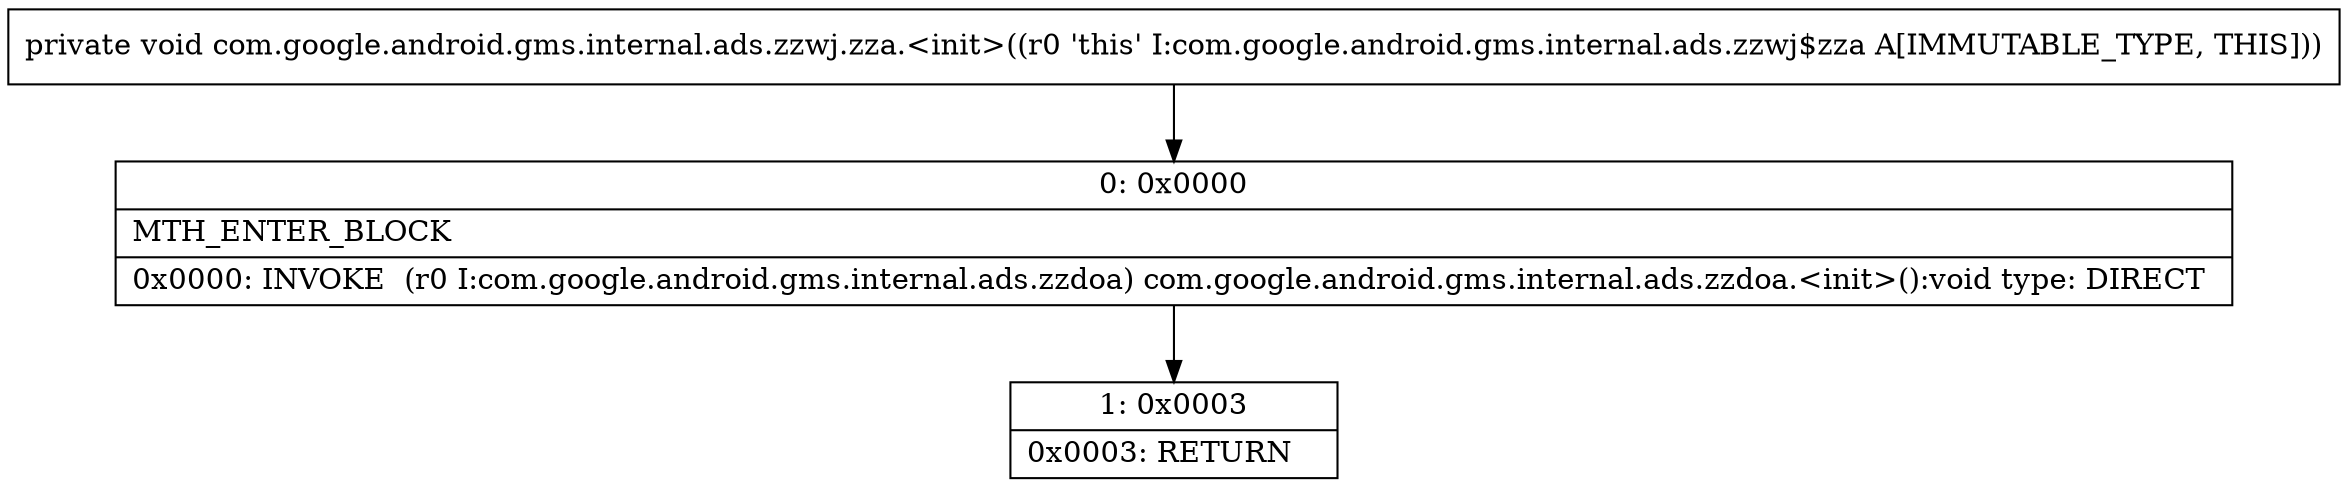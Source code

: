 digraph "CFG forcom.google.android.gms.internal.ads.zzwj.zza.\<init\>()V" {
Node_0 [shape=record,label="{0\:\ 0x0000|MTH_ENTER_BLOCK\l|0x0000: INVOKE  (r0 I:com.google.android.gms.internal.ads.zzdoa) com.google.android.gms.internal.ads.zzdoa.\<init\>():void type: DIRECT \l}"];
Node_1 [shape=record,label="{1\:\ 0x0003|0x0003: RETURN   \l}"];
MethodNode[shape=record,label="{private void com.google.android.gms.internal.ads.zzwj.zza.\<init\>((r0 'this' I:com.google.android.gms.internal.ads.zzwj$zza A[IMMUTABLE_TYPE, THIS])) }"];
MethodNode -> Node_0;
Node_0 -> Node_1;
}

